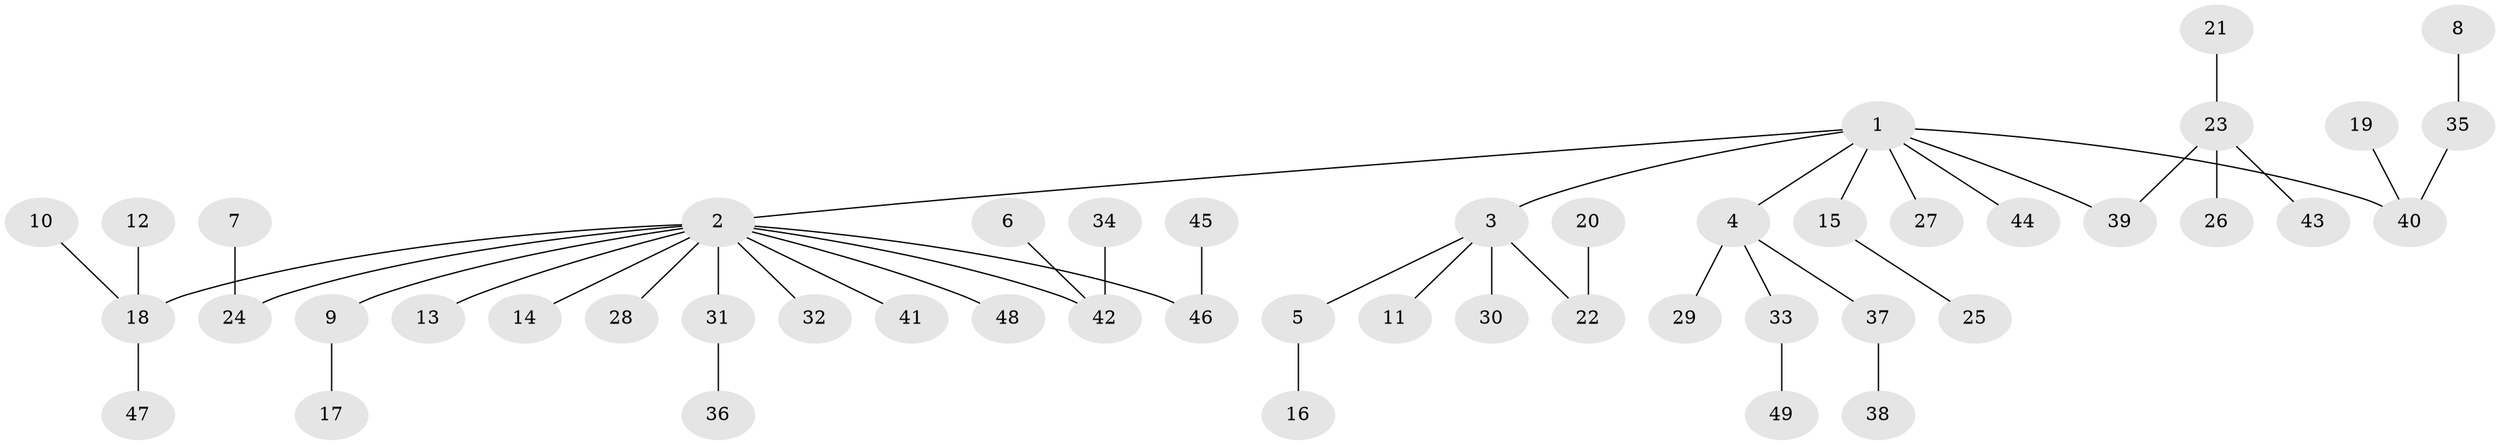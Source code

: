 // original degree distribution, {8: 0.02040816326530612, 4: 0.030612244897959183, 7: 0.01020408163265306, 3: 0.1836734693877551, 2: 0.23469387755102042, 5: 0.02040816326530612, 1: 0.5}
// Generated by graph-tools (version 1.1) at 2025/50/03/09/25 03:50:22]
// undirected, 49 vertices, 48 edges
graph export_dot {
graph [start="1"]
  node [color=gray90,style=filled];
  1;
  2;
  3;
  4;
  5;
  6;
  7;
  8;
  9;
  10;
  11;
  12;
  13;
  14;
  15;
  16;
  17;
  18;
  19;
  20;
  21;
  22;
  23;
  24;
  25;
  26;
  27;
  28;
  29;
  30;
  31;
  32;
  33;
  34;
  35;
  36;
  37;
  38;
  39;
  40;
  41;
  42;
  43;
  44;
  45;
  46;
  47;
  48;
  49;
  1 -- 2 [weight=1.0];
  1 -- 3 [weight=1.0];
  1 -- 4 [weight=1.0];
  1 -- 15 [weight=1.0];
  1 -- 27 [weight=1.0];
  1 -- 39 [weight=1.0];
  1 -- 40 [weight=1.0];
  1 -- 44 [weight=1.0];
  2 -- 9 [weight=1.0];
  2 -- 13 [weight=1.0];
  2 -- 14 [weight=1.0];
  2 -- 18 [weight=1.0];
  2 -- 24 [weight=1.0];
  2 -- 28 [weight=1.0];
  2 -- 31 [weight=1.0];
  2 -- 32 [weight=1.0];
  2 -- 41 [weight=1.0];
  2 -- 42 [weight=1.0];
  2 -- 46 [weight=1.0];
  2 -- 48 [weight=1.0];
  3 -- 5 [weight=1.0];
  3 -- 11 [weight=1.0];
  3 -- 22 [weight=1.0];
  3 -- 30 [weight=1.0];
  4 -- 29 [weight=1.0];
  4 -- 33 [weight=1.0];
  4 -- 37 [weight=1.0];
  5 -- 16 [weight=1.0];
  6 -- 42 [weight=1.0];
  7 -- 24 [weight=1.0];
  8 -- 35 [weight=1.0];
  9 -- 17 [weight=1.0];
  10 -- 18 [weight=1.0];
  12 -- 18 [weight=1.0];
  15 -- 25 [weight=1.0];
  18 -- 47 [weight=1.0];
  19 -- 40 [weight=1.0];
  20 -- 22 [weight=1.0];
  21 -- 23 [weight=1.0];
  23 -- 26 [weight=1.0];
  23 -- 39 [weight=1.0];
  23 -- 43 [weight=1.0];
  31 -- 36 [weight=1.0];
  33 -- 49 [weight=1.0];
  34 -- 42 [weight=1.0];
  35 -- 40 [weight=1.0];
  37 -- 38 [weight=1.0];
  45 -- 46 [weight=1.0];
}
